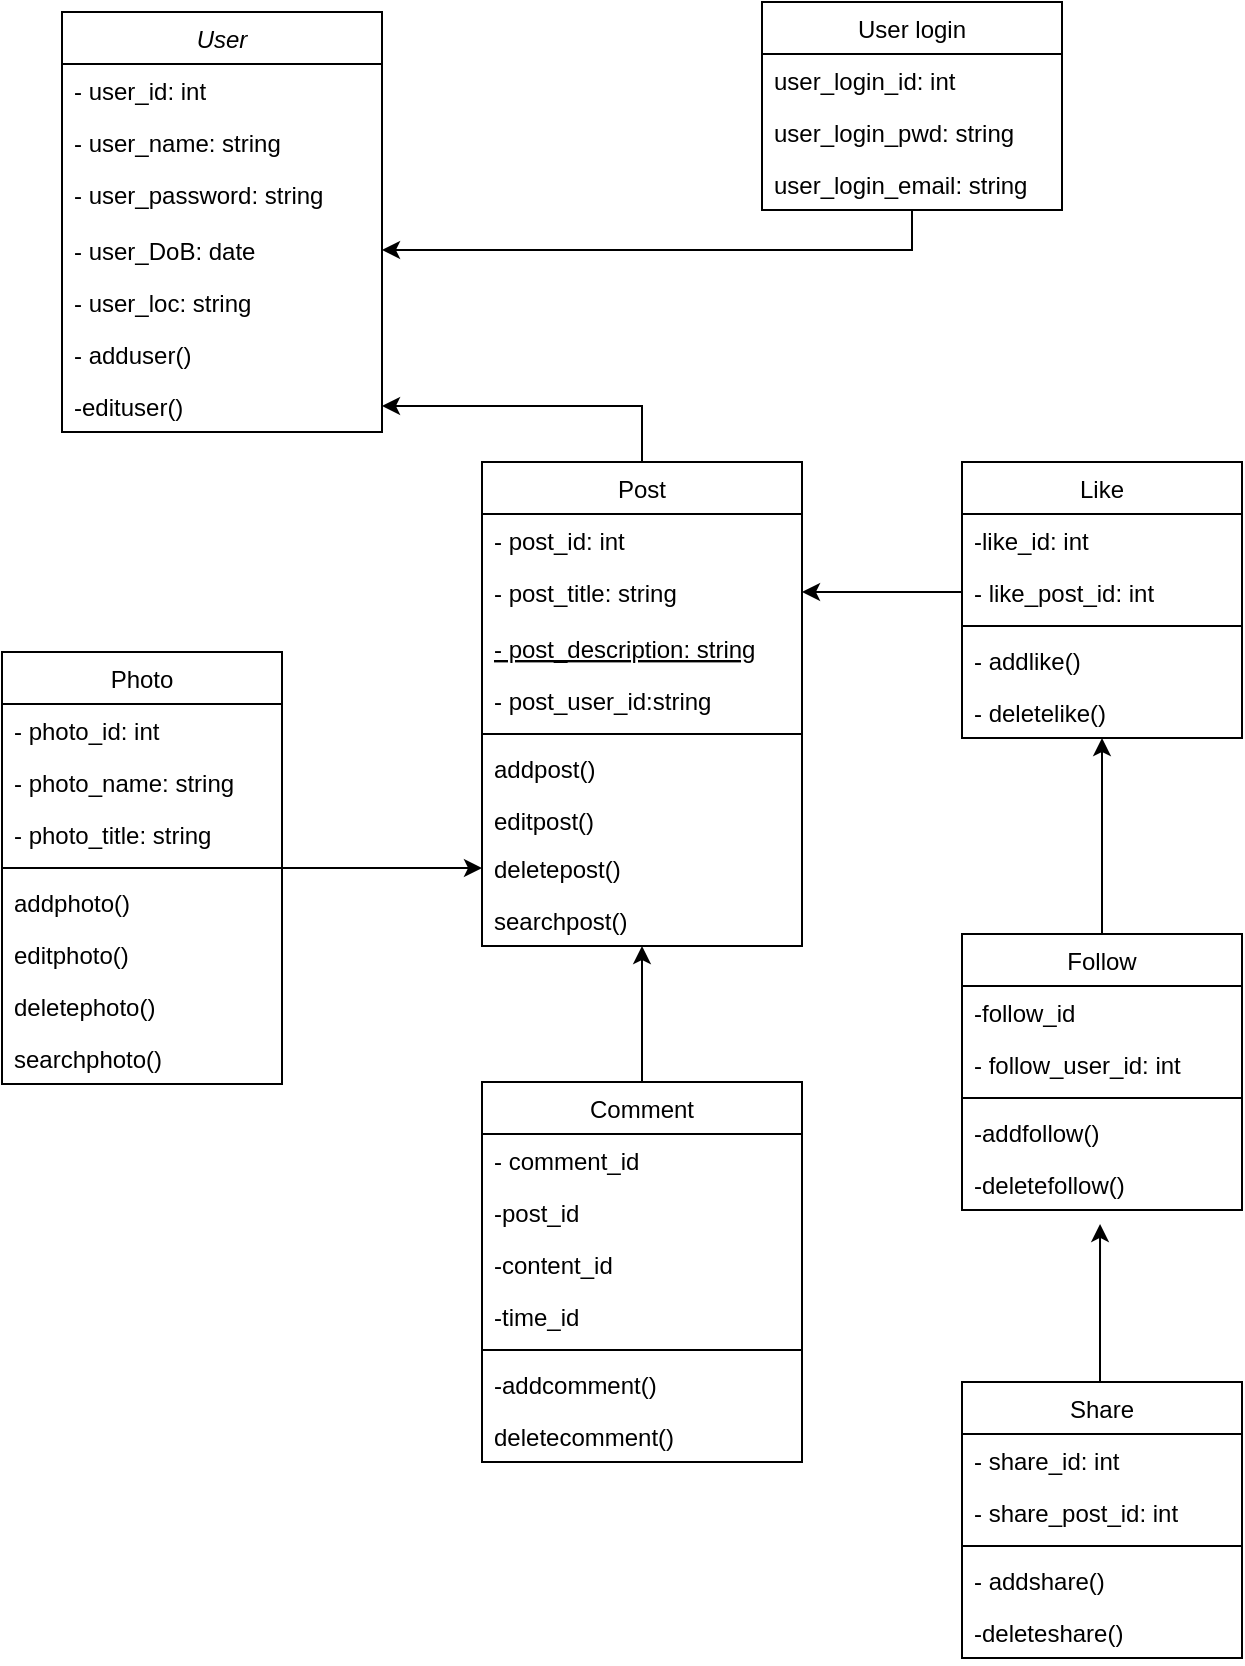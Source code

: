 <mxfile version="15.5.9" type="device"><diagram id="C5RBs43oDa-KdzZeNtuy" name="Page-1"><mxGraphModel dx="978" dy="656" grid="1" gridSize="10" guides="1" tooltips="1" connect="1" arrows="1" fold="1" page="1" pageScale="1" pageWidth="827" pageHeight="1169" math="0" shadow="0"><root><mxCell id="WIyWlLk6GJQsqaUBKTNV-0"/><mxCell id="WIyWlLk6GJQsqaUBKTNV-1" parent="WIyWlLk6GJQsqaUBKTNV-0"/><mxCell id="zkfFHV4jXpPFQw0GAbJ--0" value="User" style="swimlane;fontStyle=2;align=center;verticalAlign=top;childLayout=stackLayout;horizontal=1;startSize=26;horizontalStack=0;resizeParent=1;resizeLast=0;collapsible=1;marginBottom=0;rounded=0;shadow=0;strokeWidth=1;" parent="WIyWlLk6GJQsqaUBKTNV-1" vertex="1"><mxGeometry x="80" y="55" width="160" height="210" as="geometry"><mxRectangle x="230" y="140" width="160" height="26" as="alternateBounds"/></mxGeometry></mxCell><mxCell id="zkfFHV4jXpPFQw0GAbJ--1" value="- user_id: int" style="text;align=left;verticalAlign=top;spacingLeft=4;spacingRight=4;overflow=hidden;rotatable=0;points=[[0,0.5],[1,0.5]];portConstraint=eastwest;" parent="zkfFHV4jXpPFQw0GAbJ--0" vertex="1"><mxGeometry y="26" width="160" height="26" as="geometry"/></mxCell><mxCell id="bSQZQuQPgQGiEkBgk_cH-0" value="- user_name: string" style="text;align=left;verticalAlign=top;spacingLeft=4;spacingRight=4;overflow=hidden;rotatable=0;points=[[0,0.5],[1,0.5]];portConstraint=eastwest;" vertex="1" parent="zkfFHV4jXpPFQw0GAbJ--0"><mxGeometry y="52" width="160" height="26" as="geometry"/></mxCell><mxCell id="zkfFHV4jXpPFQw0GAbJ--2" value="- user_password: string" style="text;align=left;verticalAlign=top;spacingLeft=4;spacingRight=4;overflow=hidden;rotatable=0;points=[[0,0.5],[1,0.5]];portConstraint=eastwest;rounded=0;shadow=0;html=0;" parent="zkfFHV4jXpPFQw0GAbJ--0" vertex="1"><mxGeometry y="78" width="160" height="28" as="geometry"/></mxCell><mxCell id="gOcGjQpbJJpuskM80m_D-1" value="- user_DoB: date" style="text;align=left;verticalAlign=top;spacingLeft=4;spacingRight=4;overflow=hidden;rotatable=0;points=[[0,0.5],[1,0.5]];portConstraint=eastwest;" parent="zkfFHV4jXpPFQw0GAbJ--0" vertex="1"><mxGeometry y="106" width="160" height="26" as="geometry"/></mxCell><mxCell id="gOcGjQpbJJpuskM80m_D-6" value="- user_loc: string" style="text;align=left;verticalAlign=top;spacingLeft=4;spacingRight=4;overflow=hidden;rotatable=0;points=[[0,0.5],[1,0.5]];portConstraint=eastwest;" parent="zkfFHV4jXpPFQw0GAbJ--0" vertex="1"><mxGeometry y="132" width="160" height="26" as="geometry"/></mxCell><mxCell id="gOcGjQpbJJpuskM80m_D-7" value="- adduser()" style="text;align=left;verticalAlign=top;spacingLeft=4;spacingRight=4;overflow=hidden;rotatable=0;points=[[0,0.5],[1,0.5]];portConstraint=eastwest;" parent="zkfFHV4jXpPFQw0GAbJ--0" vertex="1"><mxGeometry y="158" width="160" height="26" as="geometry"/></mxCell><mxCell id="gOcGjQpbJJpuskM80m_D-8" value="-edituser()" style="text;align=left;verticalAlign=top;spacingLeft=4;spacingRight=4;overflow=hidden;rotatable=0;points=[[0,0.5],[1,0.5]];portConstraint=eastwest;" parent="zkfFHV4jXpPFQw0GAbJ--0" vertex="1"><mxGeometry y="184" width="160" height="26" as="geometry"/></mxCell><mxCell id="gOcGjQpbJJpuskM80m_D-64" value="" style="edgeStyle=orthogonalEdgeStyle;rounded=0;orthogonalLoop=1;jettySize=auto;html=1;" parent="WIyWlLk6GJQsqaUBKTNV-1" source="zkfFHV4jXpPFQw0GAbJ--6" target="gOcGjQpbJJpuskM80m_D-8" edge="1"><mxGeometry relative="1" as="geometry"/></mxCell><mxCell id="zkfFHV4jXpPFQw0GAbJ--6" value="Post" style="swimlane;fontStyle=0;align=center;verticalAlign=top;childLayout=stackLayout;horizontal=1;startSize=26;horizontalStack=0;resizeParent=1;resizeLast=0;collapsible=1;marginBottom=0;rounded=0;shadow=0;strokeWidth=1;" parent="WIyWlLk6GJQsqaUBKTNV-1" vertex="1"><mxGeometry x="290" y="280" width="160" height="242" as="geometry"><mxRectangle x="130" y="380" width="160" height="26" as="alternateBounds"/></mxGeometry></mxCell><mxCell id="zkfFHV4jXpPFQw0GAbJ--7" value="- post_id: int" style="text;align=left;verticalAlign=top;spacingLeft=4;spacingRight=4;overflow=hidden;rotatable=0;points=[[0,0.5],[1,0.5]];portConstraint=eastwest;" parent="zkfFHV4jXpPFQw0GAbJ--6" vertex="1"><mxGeometry y="26" width="160" height="26" as="geometry"/></mxCell><mxCell id="zkfFHV4jXpPFQw0GAbJ--8" value="- post_title: string" style="text;align=left;verticalAlign=top;spacingLeft=4;spacingRight=4;overflow=hidden;rotatable=0;points=[[0,0.5],[1,0.5]];portConstraint=eastwest;rounded=0;shadow=0;html=0;" parent="zkfFHV4jXpPFQw0GAbJ--6" vertex="1"><mxGeometry y="52" width="160" height="28" as="geometry"/></mxCell><mxCell id="zkfFHV4jXpPFQw0GAbJ--10" value="- post_description: string" style="text;align=left;verticalAlign=top;spacingLeft=4;spacingRight=4;overflow=hidden;rotatable=0;points=[[0,0.5],[1,0.5]];portConstraint=eastwest;fontStyle=4" parent="zkfFHV4jXpPFQw0GAbJ--6" vertex="1"><mxGeometry y="80" width="160" height="26" as="geometry"/></mxCell><mxCell id="gOcGjQpbJJpuskM80m_D-21" value="- post_user_id:string" style="text;align=left;verticalAlign=top;spacingLeft=4;spacingRight=4;overflow=hidden;rotatable=0;points=[[0,0.5],[1,0.5]];portConstraint=eastwest;rounded=0;shadow=0;html=0;" parent="zkfFHV4jXpPFQw0GAbJ--6" vertex="1"><mxGeometry y="106" width="160" height="26" as="geometry"/></mxCell><mxCell id="zkfFHV4jXpPFQw0GAbJ--9" value="" style="line;html=1;strokeWidth=1;align=left;verticalAlign=middle;spacingTop=-1;spacingLeft=3;spacingRight=3;rotatable=0;labelPosition=right;points=[];portConstraint=eastwest;" parent="zkfFHV4jXpPFQw0GAbJ--6" vertex="1"><mxGeometry y="132" width="160" height="8" as="geometry"/></mxCell><mxCell id="zkfFHV4jXpPFQw0GAbJ--11" value="addpost()" style="text;align=left;verticalAlign=top;spacingLeft=4;spacingRight=4;overflow=hidden;rotatable=0;points=[[0,0.5],[1,0.5]];portConstraint=eastwest;" parent="zkfFHV4jXpPFQw0GAbJ--6" vertex="1"><mxGeometry y="140" width="160" height="26" as="geometry"/></mxCell><mxCell id="gOcGjQpbJJpuskM80m_D-22" value="editpost()" style="text;align=left;verticalAlign=top;spacingLeft=4;spacingRight=4;overflow=hidden;rotatable=0;points=[[0,0.5],[1,0.5]];portConstraint=eastwest;rounded=0;shadow=0;html=0;" parent="zkfFHV4jXpPFQw0GAbJ--6" vertex="1"><mxGeometry y="166" width="160" height="24" as="geometry"/></mxCell><mxCell id="gOcGjQpbJJpuskM80m_D-23" value="deletepost()" style="text;align=left;verticalAlign=top;spacingLeft=4;spacingRight=4;overflow=hidden;rotatable=0;points=[[0,0.5],[1,0.5]];portConstraint=eastwest;" parent="zkfFHV4jXpPFQw0GAbJ--6" vertex="1"><mxGeometry y="190" width="160" height="26" as="geometry"/></mxCell><mxCell id="gOcGjQpbJJpuskM80m_D-25" value="searchpost()" style="text;align=left;verticalAlign=top;spacingLeft=4;spacingRight=4;overflow=hidden;rotatable=0;points=[[0,0.5],[1,0.5]];portConstraint=eastwest;" parent="zkfFHV4jXpPFQw0GAbJ--6" vertex="1"><mxGeometry y="216" width="160" height="26" as="geometry"/></mxCell><mxCell id="bSQZQuQPgQGiEkBgk_cH-1" value="" style="edgeStyle=orthogonalEdgeStyle;rounded=0;orthogonalLoop=1;jettySize=auto;html=1;" edge="1" parent="WIyWlLk6GJQsqaUBKTNV-1" source="zkfFHV4jXpPFQw0GAbJ--17" target="gOcGjQpbJJpuskM80m_D-25"><mxGeometry relative="1" as="geometry"><Array as="points"><mxPoint x="370" y="630"/><mxPoint x="370" y="630"/></Array></mxGeometry></mxCell><mxCell id="zkfFHV4jXpPFQw0GAbJ--17" value="Comment" style="swimlane;fontStyle=0;align=center;verticalAlign=top;childLayout=stackLayout;horizontal=1;startSize=26;horizontalStack=0;resizeParent=1;resizeLast=0;collapsible=1;marginBottom=0;rounded=0;shadow=0;strokeWidth=1;" parent="WIyWlLk6GJQsqaUBKTNV-1" vertex="1"><mxGeometry x="290" y="590" width="160" height="190" as="geometry"><mxRectangle x="550" y="140" width="160" height="26" as="alternateBounds"/></mxGeometry></mxCell><mxCell id="zkfFHV4jXpPFQw0GAbJ--18" value="- comment_id" style="text;align=left;verticalAlign=top;spacingLeft=4;spacingRight=4;overflow=hidden;rotatable=0;points=[[0,0.5],[1,0.5]];portConstraint=eastwest;" parent="zkfFHV4jXpPFQw0GAbJ--17" vertex="1"><mxGeometry y="26" width="160" height="26" as="geometry"/></mxCell><mxCell id="zkfFHV4jXpPFQw0GAbJ--19" value="-post_id" style="text;align=left;verticalAlign=top;spacingLeft=4;spacingRight=4;overflow=hidden;rotatable=0;points=[[0,0.5],[1,0.5]];portConstraint=eastwest;rounded=0;shadow=0;html=0;" parent="zkfFHV4jXpPFQw0GAbJ--17" vertex="1"><mxGeometry y="52" width="160" height="26" as="geometry"/></mxCell><mxCell id="zkfFHV4jXpPFQw0GAbJ--20" value="-content_id" style="text;align=left;verticalAlign=top;spacingLeft=4;spacingRight=4;overflow=hidden;rotatable=0;points=[[0,0.5],[1,0.5]];portConstraint=eastwest;rounded=0;shadow=0;html=0;" parent="zkfFHV4jXpPFQw0GAbJ--17" vertex="1"><mxGeometry y="78" width="160" height="26" as="geometry"/></mxCell><mxCell id="zkfFHV4jXpPFQw0GAbJ--22" value="-time_id" style="text;align=left;verticalAlign=top;spacingLeft=4;spacingRight=4;overflow=hidden;rotatable=0;points=[[0,0.5],[1,0.5]];portConstraint=eastwest;rounded=0;shadow=0;html=0;" parent="zkfFHV4jXpPFQw0GAbJ--17" vertex="1"><mxGeometry y="104" width="160" height="26" as="geometry"/></mxCell><mxCell id="zkfFHV4jXpPFQw0GAbJ--23" value="" style="line;html=1;strokeWidth=1;align=left;verticalAlign=middle;spacingTop=-1;spacingLeft=3;spacingRight=3;rotatable=0;labelPosition=right;points=[];portConstraint=eastwest;" parent="zkfFHV4jXpPFQw0GAbJ--17" vertex="1"><mxGeometry y="130" width="160" height="8" as="geometry"/></mxCell><mxCell id="zkfFHV4jXpPFQw0GAbJ--24" value="-addcomment()" style="text;align=left;verticalAlign=top;spacingLeft=4;spacingRight=4;overflow=hidden;rotatable=0;points=[[0,0.5],[1,0.5]];portConstraint=eastwest;" parent="zkfFHV4jXpPFQw0GAbJ--17" vertex="1"><mxGeometry y="138" width="160" height="26" as="geometry"/></mxCell><mxCell id="zkfFHV4jXpPFQw0GAbJ--25" value="deletecomment()" style="text;align=left;verticalAlign=top;spacingLeft=4;spacingRight=4;overflow=hidden;rotatable=0;points=[[0,0.5],[1,0.5]];portConstraint=eastwest;" parent="zkfFHV4jXpPFQw0GAbJ--17" vertex="1"><mxGeometry y="164" width="160" height="26" as="geometry"/></mxCell><mxCell id="gOcGjQpbJJpuskM80m_D-60" value="" style="edgeStyle=orthogonalEdgeStyle;rounded=0;orthogonalLoop=1;jettySize=auto;html=1;entryX=0.493;entryY=1.269;entryDx=0;entryDy=0;entryPerimeter=0;" parent="WIyWlLk6GJQsqaUBKTNV-1" source="gOcGjQpbJJpuskM80m_D-17" target="gOcGjQpbJJpuskM80m_D-59" edge="1"><mxGeometry relative="1" as="geometry"><mxPoint x="600" y="670" as="targetPoint"/><Array as="points"><mxPoint x="599" y="697"/><mxPoint x="599" y="697"/></Array></mxGeometry></mxCell><mxCell id="gOcGjQpbJJpuskM80m_D-17" value="Share" style="swimlane;fontStyle=0;childLayout=stackLayout;horizontal=1;startSize=26;fillColor=none;horizontalStack=0;resizeParent=1;resizeParentMax=0;resizeLast=0;collapsible=1;marginBottom=0;" parent="WIyWlLk6GJQsqaUBKTNV-1" vertex="1"><mxGeometry x="530" y="740" width="140" height="138" as="geometry"/></mxCell><mxCell id="gOcGjQpbJJpuskM80m_D-18" value="- share_id: int" style="text;strokeColor=none;fillColor=none;align=left;verticalAlign=top;spacingLeft=4;spacingRight=4;overflow=hidden;rotatable=0;points=[[0,0.5],[1,0.5]];portConstraint=eastwest;" parent="gOcGjQpbJJpuskM80m_D-17" vertex="1"><mxGeometry y="26" width="140" height="26" as="geometry"/></mxCell><mxCell id="gOcGjQpbJJpuskM80m_D-19" value="- share_post_id: int" style="text;strokeColor=none;fillColor=none;align=left;verticalAlign=top;spacingLeft=4;spacingRight=4;overflow=hidden;rotatable=0;points=[[0,0.5],[1,0.5]];portConstraint=eastwest;" parent="gOcGjQpbJJpuskM80m_D-17" vertex="1"><mxGeometry y="52" width="140" height="26" as="geometry"/></mxCell><mxCell id="gOcGjQpbJJpuskM80m_D-65" value="" style="line;strokeWidth=1;fillColor=none;align=left;verticalAlign=middle;spacingTop=-1;spacingLeft=3;spacingRight=3;rotatable=0;labelPosition=right;points=[];portConstraint=eastwest;" parent="gOcGjQpbJJpuskM80m_D-17" vertex="1"><mxGeometry y="78" width="140" height="8" as="geometry"/></mxCell><mxCell id="gOcGjQpbJJpuskM80m_D-20" value="- addshare()" style="text;strokeColor=none;fillColor=none;align=left;verticalAlign=top;spacingLeft=4;spacingRight=4;overflow=hidden;rotatable=0;points=[[0,0.5],[1,0.5]];portConstraint=eastwest;" parent="gOcGjQpbJJpuskM80m_D-17" vertex="1"><mxGeometry y="86" width="140" height="26" as="geometry"/></mxCell><mxCell id="gOcGjQpbJJpuskM80m_D-39" value="-deleteshare()" style="text;strokeColor=none;fillColor=none;align=left;verticalAlign=top;spacingLeft=4;spacingRight=4;overflow=hidden;rotatable=0;points=[[0,0.5],[1,0.5]];portConstraint=eastwest;" parent="gOcGjQpbJJpuskM80m_D-17" vertex="1"><mxGeometry y="112" width="140" height="26" as="geometry"/></mxCell><mxCell id="gOcGjQpbJJpuskM80m_D-63" value="" style="edgeStyle=orthogonalEdgeStyle;rounded=0;orthogonalLoop=1;jettySize=auto;html=1;" parent="WIyWlLk6GJQsqaUBKTNV-1" source="gOcGjQpbJJpuskM80m_D-31" target="gOcGjQpbJJpuskM80m_D-23" edge="1"><mxGeometry relative="1" as="geometry"/></mxCell><mxCell id="gOcGjQpbJJpuskM80m_D-31" value="Photo" style="swimlane;fontStyle=0;childLayout=stackLayout;horizontal=1;startSize=26;fillColor=none;horizontalStack=0;resizeParent=1;resizeParentMax=0;resizeLast=0;collapsible=1;marginBottom=0;" parent="WIyWlLk6GJQsqaUBKTNV-1" vertex="1"><mxGeometry x="50" y="375" width="140" height="216" as="geometry"/></mxCell><mxCell id="gOcGjQpbJJpuskM80m_D-32" value="- photo_id: int" style="text;strokeColor=none;fillColor=none;align=left;verticalAlign=top;spacingLeft=4;spacingRight=4;overflow=hidden;rotatable=0;points=[[0,0.5],[1,0.5]];portConstraint=eastwest;" parent="gOcGjQpbJJpuskM80m_D-31" vertex="1"><mxGeometry y="26" width="140" height="26" as="geometry"/></mxCell><mxCell id="gOcGjQpbJJpuskM80m_D-33" value="- photo_name: string" style="text;strokeColor=none;fillColor=none;align=left;verticalAlign=top;spacingLeft=4;spacingRight=4;overflow=hidden;rotatable=0;points=[[0,0.5],[1,0.5]];portConstraint=eastwest;" parent="gOcGjQpbJJpuskM80m_D-31" vertex="1"><mxGeometry y="52" width="140" height="26" as="geometry"/></mxCell><mxCell id="gOcGjQpbJJpuskM80m_D-50" value="- photo_title: string" style="text;strokeColor=none;fillColor=none;align=left;verticalAlign=top;spacingLeft=4;spacingRight=4;overflow=hidden;rotatable=0;points=[[0,0.5],[1,0.5]];portConstraint=eastwest;" parent="gOcGjQpbJJpuskM80m_D-31" vertex="1"><mxGeometry y="78" width="140" height="26" as="geometry"/></mxCell><mxCell id="gOcGjQpbJJpuskM80m_D-24" value="" style="line;strokeWidth=1;fillColor=none;align=left;verticalAlign=middle;spacingTop=-1;spacingLeft=3;spacingRight=3;rotatable=0;labelPosition=right;points=[];portConstraint=eastwest;" parent="gOcGjQpbJJpuskM80m_D-31" vertex="1"><mxGeometry y="104" width="140" height="8" as="geometry"/></mxCell><mxCell id="gOcGjQpbJJpuskM80m_D-35" value="addphoto()" style="text;strokeColor=none;fillColor=none;align=left;verticalAlign=top;spacingLeft=4;spacingRight=4;overflow=hidden;rotatable=0;points=[[0,0.5],[1,0.5]];portConstraint=eastwest;" parent="gOcGjQpbJJpuskM80m_D-31" vertex="1"><mxGeometry y="112" width="140" height="26" as="geometry"/></mxCell><mxCell id="gOcGjQpbJJpuskM80m_D-36" value="editphoto()" style="text;strokeColor=none;fillColor=none;align=left;verticalAlign=top;spacingLeft=4;spacingRight=4;overflow=hidden;rotatable=0;points=[[0,0.5],[1,0.5]];portConstraint=eastwest;" parent="gOcGjQpbJJpuskM80m_D-31" vertex="1"><mxGeometry y="138" width="140" height="26" as="geometry"/></mxCell><mxCell id="gOcGjQpbJJpuskM80m_D-37" value="deletephoto()" style="text;strokeColor=none;fillColor=none;align=left;verticalAlign=top;spacingLeft=4;spacingRight=4;overflow=hidden;rotatable=0;points=[[0,0.5],[1,0.5]];portConstraint=eastwest;" parent="gOcGjQpbJJpuskM80m_D-31" vertex="1"><mxGeometry y="164" width="140" height="26" as="geometry"/></mxCell><mxCell id="gOcGjQpbJJpuskM80m_D-38" value="searchphoto()" style="text;strokeColor=none;fillColor=none;align=left;verticalAlign=top;spacingLeft=4;spacingRight=4;overflow=hidden;rotatable=0;points=[[0,0.5],[1,0.5]];portConstraint=eastwest;" parent="gOcGjQpbJJpuskM80m_D-31" vertex="1"><mxGeometry y="190" width="140" height="26" as="geometry"/></mxCell><mxCell id="gOcGjQpbJJpuskM80m_D-61" value="" style="edgeStyle=orthogonalEdgeStyle;rounded=0;orthogonalLoop=1;jettySize=auto;html=1;" parent="WIyWlLk6GJQsqaUBKTNV-1" source="gOcGjQpbJJpuskM80m_D-42" target="gOcGjQpbJJpuskM80m_D-58" edge="1"><mxGeometry relative="1" as="geometry"><Array as="points"><mxPoint x="600" y="470"/><mxPoint x="600" y="470"/></Array></mxGeometry></mxCell><mxCell id="gOcGjQpbJJpuskM80m_D-42" value="Follow" style="swimlane;fontStyle=0;childLayout=stackLayout;horizontal=1;startSize=26;fillColor=none;horizontalStack=0;resizeParent=1;resizeParentMax=0;resizeLast=0;collapsible=1;marginBottom=0;" parent="WIyWlLk6GJQsqaUBKTNV-1" vertex="1"><mxGeometry x="530" y="516" width="140" height="138" as="geometry"/></mxCell><mxCell id="gOcGjQpbJJpuskM80m_D-43" value="-follow_id" style="text;strokeColor=none;fillColor=none;align=left;verticalAlign=top;spacingLeft=4;spacingRight=4;overflow=hidden;rotatable=0;points=[[0,0.5],[1,0.5]];portConstraint=eastwest;" parent="gOcGjQpbJJpuskM80m_D-42" vertex="1"><mxGeometry y="26" width="140" height="26" as="geometry"/></mxCell><mxCell id="gOcGjQpbJJpuskM80m_D-44" value="- follow_user_id: int" style="text;strokeColor=none;fillColor=none;align=left;verticalAlign=top;spacingLeft=4;spacingRight=4;overflow=hidden;rotatable=0;points=[[0,0.5],[1,0.5]];portConstraint=eastwest;" parent="gOcGjQpbJJpuskM80m_D-42" vertex="1"><mxGeometry y="52" width="140" height="26" as="geometry"/></mxCell><mxCell id="gOcGjQpbJJpuskM80m_D-51" value="" style="line;strokeWidth=1;fillColor=none;align=left;verticalAlign=middle;spacingTop=-1;spacingLeft=3;spacingRight=3;rotatable=0;labelPosition=right;points=[];portConstraint=eastwest;" parent="gOcGjQpbJJpuskM80m_D-42" vertex="1"><mxGeometry y="78" width="140" height="8" as="geometry"/></mxCell><mxCell id="gOcGjQpbJJpuskM80m_D-45" value="-addfollow()" style="text;strokeColor=none;fillColor=none;align=left;verticalAlign=top;spacingLeft=4;spacingRight=4;overflow=hidden;rotatable=0;points=[[0,0.5],[1,0.5]];portConstraint=eastwest;" parent="gOcGjQpbJJpuskM80m_D-42" vertex="1"><mxGeometry y="86" width="140" height="26" as="geometry"/></mxCell><mxCell id="gOcGjQpbJJpuskM80m_D-59" value="-deletefollow()" style="text;strokeColor=none;fillColor=none;align=left;verticalAlign=top;spacingLeft=4;spacingRight=4;overflow=hidden;rotatable=0;points=[[0,0.5],[1,0.5]];portConstraint=eastwest;" parent="gOcGjQpbJJpuskM80m_D-42" vertex="1"><mxGeometry y="112" width="140" height="26" as="geometry"/></mxCell><mxCell id="gOcGjQpbJJpuskM80m_D-46" value="Like" style="swimlane;fontStyle=0;childLayout=stackLayout;horizontal=1;startSize=26;fillColor=none;horizontalStack=0;resizeParent=1;resizeParentMax=0;resizeLast=0;collapsible=1;marginBottom=0;" parent="WIyWlLk6GJQsqaUBKTNV-1" vertex="1"><mxGeometry x="530" y="280" width="140" height="138" as="geometry"/></mxCell><mxCell id="gOcGjQpbJJpuskM80m_D-47" value="-like_id: int" style="text;strokeColor=none;fillColor=none;align=left;verticalAlign=top;spacingLeft=4;spacingRight=4;overflow=hidden;rotatable=0;points=[[0,0.5],[1,0.5]];portConstraint=eastwest;" parent="gOcGjQpbJJpuskM80m_D-46" vertex="1"><mxGeometry y="26" width="140" height="26" as="geometry"/></mxCell><mxCell id="gOcGjQpbJJpuskM80m_D-48" value="- like_post_id: int" style="text;strokeColor=none;fillColor=none;align=left;verticalAlign=top;spacingLeft=4;spacingRight=4;overflow=hidden;rotatable=0;points=[[0,0.5],[1,0.5]];portConstraint=eastwest;" parent="gOcGjQpbJJpuskM80m_D-46" vertex="1"><mxGeometry y="52" width="140" height="26" as="geometry"/></mxCell><mxCell id="gOcGjQpbJJpuskM80m_D-52" value="" style="line;strokeWidth=1;fillColor=none;align=left;verticalAlign=middle;spacingTop=-1;spacingLeft=3;spacingRight=3;rotatable=0;labelPosition=right;points=[];portConstraint=eastwest;" parent="gOcGjQpbJJpuskM80m_D-46" vertex="1"><mxGeometry y="78" width="140" height="8" as="geometry"/></mxCell><mxCell id="gOcGjQpbJJpuskM80m_D-49" value="- addlike()" style="text;strokeColor=none;fillColor=none;align=left;verticalAlign=top;spacingLeft=4;spacingRight=4;overflow=hidden;rotatable=0;points=[[0,0.5],[1,0.5]];portConstraint=eastwest;" parent="gOcGjQpbJJpuskM80m_D-46" vertex="1"><mxGeometry y="86" width="140" height="26" as="geometry"/></mxCell><mxCell id="gOcGjQpbJJpuskM80m_D-58" value="- deletelike()" style="text;strokeColor=none;fillColor=none;align=left;verticalAlign=top;spacingLeft=4;spacingRight=4;overflow=hidden;rotatable=0;points=[[0,0.5],[1,0.5]];portConstraint=eastwest;" parent="gOcGjQpbJJpuskM80m_D-46" vertex="1"><mxGeometry y="112" width="140" height="26" as="geometry"/></mxCell><mxCell id="gOcGjQpbJJpuskM80m_D-62" value="" style="edgeStyle=orthogonalEdgeStyle;rounded=0;orthogonalLoop=1;jettySize=auto;html=1;" parent="WIyWlLk6GJQsqaUBKTNV-1" source="gOcGjQpbJJpuskM80m_D-48" target="zkfFHV4jXpPFQw0GAbJ--8" edge="1"><mxGeometry relative="1" as="geometry"><Array as="points"><mxPoint x="530" y="346"/><mxPoint x="530" y="346"/></Array></mxGeometry></mxCell><mxCell id="bSQZQuQPgQGiEkBgk_cH-8" value="" style="edgeStyle=orthogonalEdgeStyle;rounded=0;orthogonalLoop=1;jettySize=auto;html=1;" edge="1" parent="WIyWlLk6GJQsqaUBKTNV-1" source="bSQZQuQPgQGiEkBgk_cH-2" target="gOcGjQpbJJpuskM80m_D-1"><mxGeometry relative="1" as="geometry"/></mxCell><mxCell id="bSQZQuQPgQGiEkBgk_cH-2" value="User login" style="swimlane;fontStyle=0;childLayout=stackLayout;horizontal=1;startSize=26;fillColor=none;horizontalStack=0;resizeParent=1;resizeParentMax=0;resizeLast=0;collapsible=1;marginBottom=0;" vertex="1" parent="WIyWlLk6GJQsqaUBKTNV-1"><mxGeometry x="430" y="50" width="150" height="104" as="geometry"/></mxCell><mxCell id="bSQZQuQPgQGiEkBgk_cH-3" value="user_login_id: int " style="text;strokeColor=none;fillColor=none;align=left;verticalAlign=top;spacingLeft=4;spacingRight=4;overflow=hidden;rotatable=0;points=[[0,0.5],[1,0.5]];portConstraint=eastwest;" vertex="1" parent="bSQZQuQPgQGiEkBgk_cH-2"><mxGeometry y="26" width="150" height="26" as="geometry"/></mxCell><mxCell id="bSQZQuQPgQGiEkBgk_cH-7" value="user_login_pwd: string" style="text;strokeColor=none;fillColor=none;align=left;verticalAlign=top;spacingLeft=4;spacingRight=4;overflow=hidden;rotatable=0;points=[[0,0.5],[1,0.5]];portConstraint=eastwest;" vertex="1" parent="bSQZQuQPgQGiEkBgk_cH-2"><mxGeometry y="52" width="150" height="26" as="geometry"/></mxCell><mxCell id="bSQZQuQPgQGiEkBgk_cH-5" value="user_login_email: string" style="text;strokeColor=none;fillColor=none;align=left;verticalAlign=top;spacingLeft=4;spacingRight=4;overflow=hidden;rotatable=0;points=[[0,0.5],[1,0.5]];portConstraint=eastwest;" vertex="1" parent="bSQZQuQPgQGiEkBgk_cH-2"><mxGeometry y="78" width="150" height="26" as="geometry"/></mxCell></root></mxGraphModel></diagram></mxfile>